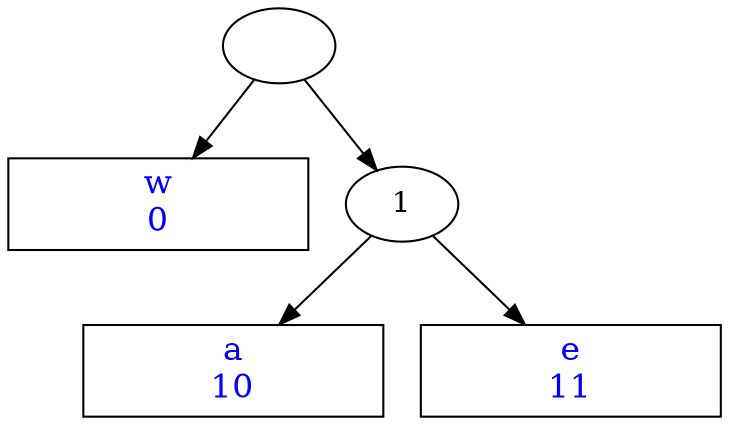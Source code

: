 digraph G {
N [label=""];
N0 [label="w
0", fontcolor=blue, fontsize=16, width=2, shape=box];
N -> N0;
N1 [label="1"];
N10 [label="a
10", fontcolor=blue, fontsize=16, width=2, shape=box];
N1 -> N10;
N11 [label="e
11", fontcolor=blue, fontsize=16, width=2, shape=box];
N1 -> N11;
N -> N1;
}